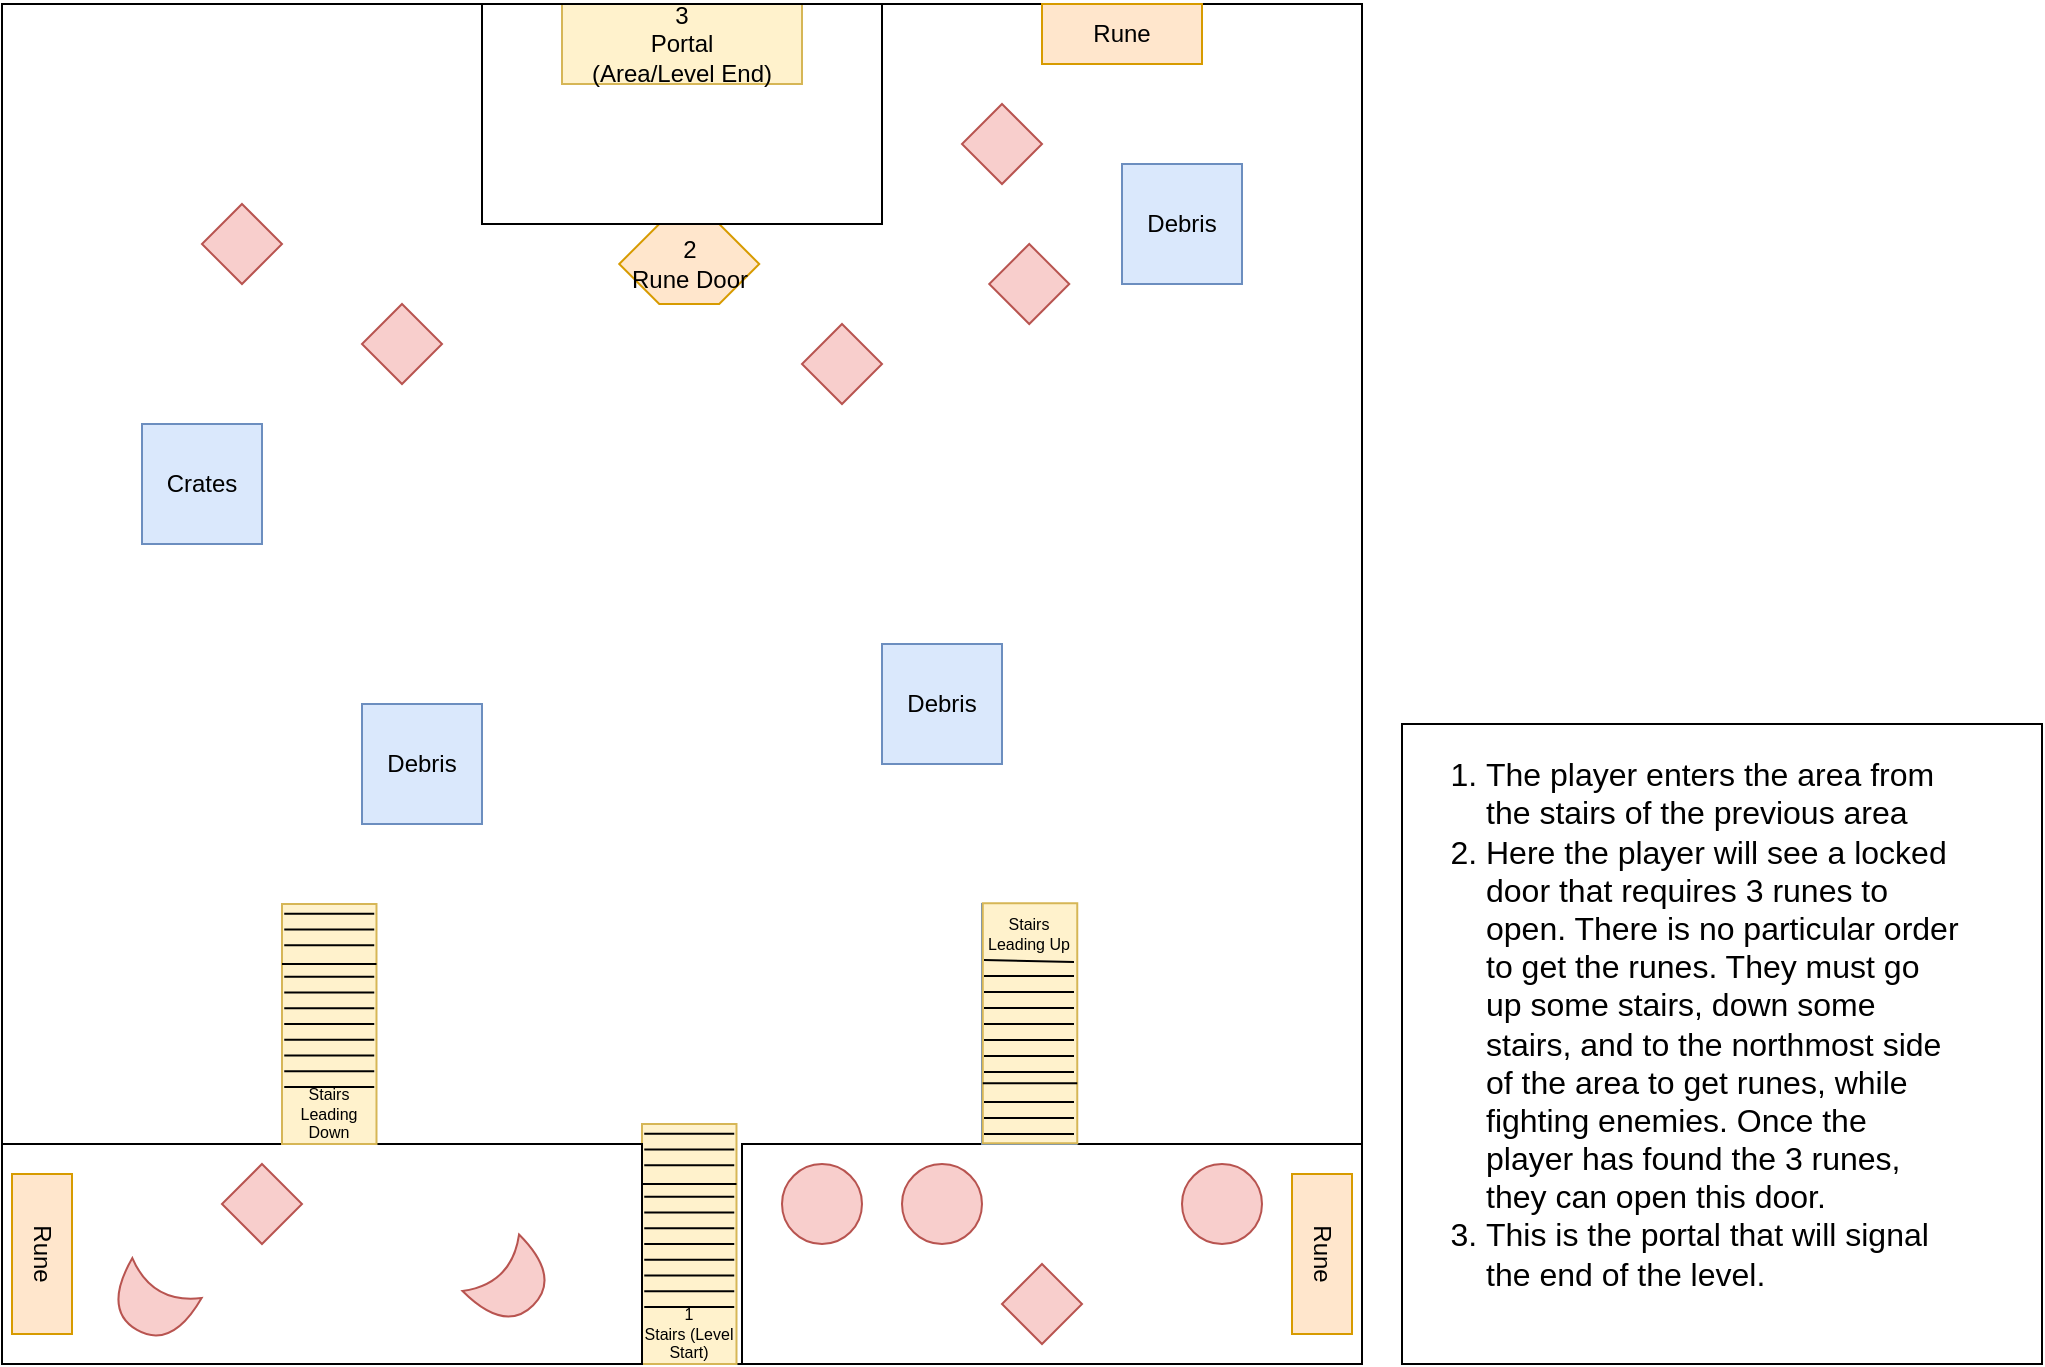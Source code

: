 <mxfile version="13.10.2" type="device"><diagram id="3Dx-tK0ZdMESNg3pMHyD" name="Page-1"><mxGraphModel dx="1422" dy="762" grid="1" gridSize="10" guides="1" tooltips="1" connect="1" arrows="1" fold="1" page="1" pageScale="1" pageWidth="850" pageHeight="1100" math="0" shadow="0"><root><mxCell id="0"/><mxCell id="1" parent="0"/><mxCell id="IYPR7Pq1cusIMS8rcqrR-2" value="" style="whiteSpace=wrap;html=1;aspect=fixed;fillColor=none;" vertex="1" parent="1"><mxGeometry x="80" y="40" width="680" height="680" as="geometry"/></mxCell><mxCell id="IYPR7Pq1cusIMS8rcqrR-18" value="" style="group" vertex="1" connectable="0" parent="1"><mxGeometry x="399.995" y="600" width="47.25" height="120" as="geometry"/></mxCell><mxCell id="IYPR7Pq1cusIMS8rcqrR-4" value="" style="rounded=0;whiteSpace=wrap;html=1;fillColor=#fff2cc;strokeColor=#d6b656;rotation=90;" vertex="1" parent="IYPR7Pq1cusIMS8rcqrR-18"><mxGeometry x="-36.375" y="36.375" width="120" height="47.25" as="geometry"/></mxCell><mxCell id="IYPR7Pq1cusIMS8rcqrR-5" value="" style="endArrow=none;html=1;exitX=0.25;exitY=1;exitDx=0;exitDy=0;entryX=0.25;entryY=0;entryDx=0;entryDy=0;" edge="1" parent="IYPR7Pq1cusIMS8rcqrR-18" source="IYPR7Pq1cusIMS8rcqrR-4" target="IYPR7Pq1cusIMS8rcqrR-4"><mxGeometry x="1.125" y="-3" width="50" height="50" as="geometry"><mxPoint x="8.625" y="20.625" as="sourcePoint"/><mxPoint x="46.125" y="60" as="targetPoint"/></mxGeometry></mxCell><mxCell id="IYPR7Pq1cusIMS8rcqrR-6" value="" style="endArrow=none;html=1;exitX=0.25;exitY=1;exitDx=0;exitDy=0;entryX=0.25;entryY=0;entryDx=0;entryDy=0;" edge="1" parent="IYPR7Pq1cusIMS8rcqrR-18"><mxGeometry x="1.125" y="-3" width="50" height="50" as="geometry"><mxPoint x="1.125" y="52.125" as="sourcePoint"/><mxPoint x="46.125" y="52.125" as="targetPoint"/></mxGeometry></mxCell><mxCell id="IYPR7Pq1cusIMS8rcqrR-7" value="" style="endArrow=none;html=1;exitX=0.25;exitY=1;exitDx=0;exitDy=0;entryX=0.25;entryY=0;entryDx=0;entryDy=0;" edge="1" parent="IYPR7Pq1cusIMS8rcqrR-18"><mxGeometry x="1.125" y="-3" width="50" height="50" as="geometry"><mxPoint x="1.125" y="91.5" as="sourcePoint"/><mxPoint x="46.125" y="91.5" as="targetPoint"/></mxGeometry></mxCell><mxCell id="IYPR7Pq1cusIMS8rcqrR-8" value="" style="endArrow=none;html=1;exitX=0.25;exitY=1;exitDx=0;exitDy=0;entryX=0.25;entryY=0;entryDx=0;entryDy=0;" edge="1" parent="IYPR7Pq1cusIMS8rcqrR-18"><mxGeometry x="1.125" y="-3" width="50" height="50" as="geometry"><mxPoint x="1.125" y="83.625" as="sourcePoint"/><mxPoint x="46.125" y="83.625" as="targetPoint"/></mxGeometry></mxCell><mxCell id="IYPR7Pq1cusIMS8rcqrR-9" value="" style="endArrow=none;html=1;exitX=0.25;exitY=1;exitDx=0;exitDy=0;entryX=0.25;entryY=0;entryDx=0;entryDy=0;" edge="1" parent="IYPR7Pq1cusIMS8rcqrR-18"><mxGeometry x="1.125" y="-3" width="50" height="50" as="geometry"><mxPoint x="1.125" y="75.75" as="sourcePoint"/><mxPoint x="46.125" y="75.75" as="targetPoint"/></mxGeometry></mxCell><mxCell id="IYPR7Pq1cusIMS8rcqrR-10" value="" style="endArrow=none;html=1;exitX=0.25;exitY=1;exitDx=0;exitDy=0;entryX=0.25;entryY=0;entryDx=0;entryDy=0;" edge="1" parent="IYPR7Pq1cusIMS8rcqrR-18"><mxGeometry x="1.125" y="-3" width="50" height="50" as="geometry"><mxPoint x="1.125" y="67.875" as="sourcePoint"/><mxPoint x="46.125" y="67.875" as="targetPoint"/></mxGeometry></mxCell><mxCell id="IYPR7Pq1cusIMS8rcqrR-11" value="" style="endArrow=none;html=1;exitX=0.25;exitY=1;exitDx=0;exitDy=0;entryX=0.25;entryY=0;entryDx=0;entryDy=0;" edge="1" parent="IYPR7Pq1cusIMS8rcqrR-18"><mxGeometry x="1.125" y="-3" width="50" height="50" as="geometry"><mxPoint x="1.125" y="44.25" as="sourcePoint"/><mxPoint x="46.125" y="44.25" as="targetPoint"/></mxGeometry></mxCell><mxCell id="IYPR7Pq1cusIMS8rcqrR-12" value="" style="endArrow=none;html=1;exitX=0.25;exitY=1;exitDx=0;exitDy=0;entryX=0.25;entryY=0;entryDx=0;entryDy=0;" edge="1" parent="IYPR7Pq1cusIMS8rcqrR-18"><mxGeometry x="1.125" y="-3" width="50" height="50" as="geometry"><mxPoint x="1.125" y="36.375" as="sourcePoint"/><mxPoint x="46.125" y="36.375" as="targetPoint"/></mxGeometry></mxCell><mxCell id="IYPR7Pq1cusIMS8rcqrR-13" value="" style="endArrow=none;html=1;exitX=0.25;exitY=1;exitDx=0;exitDy=0;entryX=0.25;entryY=0;entryDx=0;entryDy=0;" edge="1" parent="IYPR7Pq1cusIMS8rcqrR-18"><mxGeometry x="1.125" y="-3" width="50" height="50" as="geometry"><mxPoint x="1.125" y="20.625" as="sourcePoint"/><mxPoint x="46.125" y="20.625" as="targetPoint"/></mxGeometry></mxCell><mxCell id="IYPR7Pq1cusIMS8rcqrR-14" value="" style="endArrow=none;html=1;exitX=0.25;exitY=1;exitDx=0;exitDy=0;entryX=0.25;entryY=0;entryDx=0;entryDy=0;" edge="1" parent="IYPR7Pq1cusIMS8rcqrR-18"><mxGeometry x="1.125" y="-3" width="50" height="50" as="geometry"><mxPoint x="1.125" y="12.75" as="sourcePoint"/><mxPoint x="46.125" y="12.75" as="targetPoint"/></mxGeometry></mxCell><mxCell id="IYPR7Pq1cusIMS8rcqrR-15" value="" style="endArrow=none;html=1;exitX=0.25;exitY=1;exitDx=0;exitDy=0;entryX=0.25;entryY=0;entryDx=0;entryDy=0;" edge="1" parent="IYPR7Pq1cusIMS8rcqrR-18"><mxGeometry x="1.125" y="-3" width="50" height="50" as="geometry"><mxPoint x="1.125" y="4.875" as="sourcePoint"/><mxPoint x="46.125" y="4.875" as="targetPoint"/></mxGeometry></mxCell><mxCell id="IYPR7Pq1cusIMS8rcqrR-16" value="" style="endArrow=none;html=1;exitX=0.25;exitY=1;exitDx=0;exitDy=0;entryX=0.25;entryY=0;entryDx=0;entryDy=0;" edge="1" parent="IYPR7Pq1cusIMS8rcqrR-18"><mxGeometry x="1.125" y="-3" width="50" height="50" as="geometry"><mxPoint x="1.125" y="60" as="sourcePoint"/><mxPoint x="46.125" y="60" as="targetPoint"/></mxGeometry></mxCell><mxCell id="IYPR7Pq1cusIMS8rcqrR-17" value="&lt;font style=&quot;font-size: 8px&quot;&gt;1&lt;br style=&quot;font-size: 8px&quot;&gt;Stairs (Level Start)&lt;/font&gt;" style="text;html=1;strokeColor=none;fillColor=none;align=center;verticalAlign=middle;whiteSpace=wrap;rounded=0;fontSize=8;" vertex="1" parent="IYPR7Pq1cusIMS8rcqrR-18"><mxGeometry x="0.125" y="95" width="47" height="20" as="geometry"/></mxCell><mxCell id="IYPR7Pq1cusIMS8rcqrR-19" value="3&lt;br&gt;Portal&lt;br&gt;(Area/Level End)" style="rounded=0;whiteSpace=wrap;html=1;strokeColor=#d6b656;fillColor=#fff2cc;" vertex="1" parent="1"><mxGeometry x="360" y="40" width="120" height="40" as="geometry"/></mxCell><mxCell id="IYPR7Pq1cusIMS8rcqrR-21" value="2&lt;br&gt;Rune Door" style="shape=hexagon;perimeter=hexagonPerimeter2;whiteSpace=wrap;html=1;fixedSize=1;strokeColor=#d79b00;fillColor=#ffe6cc;rotation=0;" vertex="1" parent="1"><mxGeometry x="388.62" y="150" width="70" height="40" as="geometry"/></mxCell><mxCell id="IYPR7Pq1cusIMS8rcqrR-23" value="" style="rounded=0;whiteSpace=wrap;html=1;strokeColor=#000000;fillColor=none;" vertex="1" parent="1"><mxGeometry x="320" y="40" width="200" height="110" as="geometry"/></mxCell><mxCell id="IYPR7Pq1cusIMS8rcqrR-24" value="Rune" style="rounded=0;whiteSpace=wrap;html=1;fillColor=#ffe6cc;rotation=0;strokeColor=#d79b00;" vertex="1" parent="1"><mxGeometry x="600" y="40" width="80" height="30" as="geometry"/></mxCell><mxCell id="IYPR7Pq1cusIMS8rcqrR-26" value="" style="rounded=0;whiteSpace=wrap;html=1;" vertex="1" parent="1"><mxGeometry x="80" y="610" width="320" height="110" as="geometry"/></mxCell><mxCell id="IYPR7Pq1cusIMS8rcqrR-27" value="" style="rounded=0;whiteSpace=wrap;html=1;" vertex="1" parent="1"><mxGeometry x="450" y="610" width="310" height="110" as="geometry"/></mxCell><mxCell id="IYPR7Pq1cusIMS8rcqrR-44" value="" style="group;rotation=-180;fillColor=#dae8fc;strokeColor=#6c8ebf;" vertex="1" connectable="0" parent="1"><mxGeometry x="570.005" y="490" width="47.25" height="120" as="geometry"/></mxCell><mxCell id="IYPR7Pq1cusIMS8rcqrR-45" value="" style="rounded=0;whiteSpace=wrap;html=1;fillColor=#fff2cc;strokeColor=#d6b656;rotation=-90;" vertex="1" parent="IYPR7Pq1cusIMS8rcqrR-44"><mxGeometry x="-36" y="36" width="120" height="47.25" as="geometry"/></mxCell><mxCell id="IYPR7Pq1cusIMS8rcqrR-46" value="" style="endArrow=none;html=1;exitX=0.25;exitY=1;exitDx=0;exitDy=0;entryX=0.25;entryY=0;entryDx=0;entryDy=0;" edge="1" parent="IYPR7Pq1cusIMS8rcqrR-44" source="IYPR7Pq1cusIMS8rcqrR-45" target="IYPR7Pq1cusIMS8rcqrR-45"><mxGeometry x="-4" y="73" width="50" height="50" as="geometry"><mxPoint x="39" y="99" as="sourcePoint"/><mxPoint x="1" y="60" as="targetPoint"/></mxGeometry></mxCell><mxCell id="IYPR7Pq1cusIMS8rcqrR-47" value="" style="endArrow=none;html=1;exitX=0.25;exitY=1;exitDx=0;exitDy=0;entryX=0.25;entryY=0;entryDx=0;entryDy=0;" edge="1" parent="IYPR7Pq1cusIMS8rcqrR-44"><mxGeometry x="-4" y="73" width="50" height="50" as="geometry"><mxPoint x="46" y="68" as="sourcePoint"/><mxPoint x="1" y="68" as="targetPoint"/></mxGeometry></mxCell><mxCell id="IYPR7Pq1cusIMS8rcqrR-48" value="" style="endArrow=none;html=1;exitX=0.25;exitY=1;exitDx=0;exitDy=0;entryX=0.25;entryY=0;entryDx=0;entryDy=0;" edge="1" parent="IYPR7Pq1cusIMS8rcqrR-44"><mxGeometry x="-4" y="73" width="50" height="50" as="geometry"><mxPoint x="46" y="29" as="sourcePoint"/><mxPoint x="1" y="28" as="targetPoint"/></mxGeometry></mxCell><mxCell id="IYPR7Pq1cusIMS8rcqrR-49" value="" style="endArrow=none;html=1;exitX=0.25;exitY=1;exitDx=0;exitDy=0;entryX=0.25;entryY=0;entryDx=0;entryDy=0;" edge="1" parent="IYPR7Pq1cusIMS8rcqrR-44"><mxGeometry x="-4" y="73" width="50" height="50" as="geometry"><mxPoint x="46" y="36" as="sourcePoint"/><mxPoint x="1" y="36" as="targetPoint"/></mxGeometry></mxCell><mxCell id="IYPR7Pq1cusIMS8rcqrR-50" value="" style="endArrow=none;html=1;exitX=0.25;exitY=1;exitDx=0;exitDy=0;entryX=0.25;entryY=0;entryDx=0;entryDy=0;" edge="1" parent="IYPR7Pq1cusIMS8rcqrR-44"><mxGeometry x="-4" y="73" width="50" height="50" as="geometry"><mxPoint x="46" y="44" as="sourcePoint"/><mxPoint x="1" y="44" as="targetPoint"/></mxGeometry></mxCell><mxCell id="IYPR7Pq1cusIMS8rcqrR-51" value="" style="endArrow=none;html=1;exitX=0.25;exitY=1;exitDx=0;exitDy=0;entryX=0.25;entryY=0;entryDx=0;entryDy=0;" edge="1" parent="IYPR7Pq1cusIMS8rcqrR-44"><mxGeometry x="-4" y="73" width="50" height="50" as="geometry"><mxPoint x="46" y="52" as="sourcePoint"/><mxPoint x="1" y="52" as="targetPoint"/></mxGeometry></mxCell><mxCell id="IYPR7Pq1cusIMS8rcqrR-52" value="" style="endArrow=none;html=1;exitX=0.25;exitY=1;exitDx=0;exitDy=0;entryX=0.25;entryY=0;entryDx=0;entryDy=0;" edge="1" parent="IYPR7Pq1cusIMS8rcqrR-44"><mxGeometry x="-4" y="73" width="50" height="50" as="geometry"><mxPoint x="46" y="76" as="sourcePoint"/><mxPoint x="1" y="76" as="targetPoint"/></mxGeometry></mxCell><mxCell id="IYPR7Pq1cusIMS8rcqrR-53" value="" style="endArrow=none;html=1;exitX=0.25;exitY=1;exitDx=0;exitDy=0;entryX=0.25;entryY=0;entryDx=0;entryDy=0;" edge="1" parent="IYPR7Pq1cusIMS8rcqrR-44"><mxGeometry x="-4" y="73" width="50" height="50" as="geometry"><mxPoint x="46" y="84" as="sourcePoint"/><mxPoint x="1" y="84" as="targetPoint"/></mxGeometry></mxCell><mxCell id="IYPR7Pq1cusIMS8rcqrR-54" value="" style="endArrow=none;html=1;exitX=0.25;exitY=1;exitDx=0;exitDy=0;entryX=0.25;entryY=0;entryDx=0;entryDy=0;" edge="1" parent="IYPR7Pq1cusIMS8rcqrR-44"><mxGeometry x="-4" y="73" width="50" height="50" as="geometry"><mxPoint x="46" y="99" as="sourcePoint"/><mxPoint x="1" y="99" as="targetPoint"/></mxGeometry></mxCell><mxCell id="IYPR7Pq1cusIMS8rcqrR-55" value="" style="endArrow=none;html=1;exitX=0.25;exitY=1;exitDx=0;exitDy=0;entryX=0.25;entryY=0;entryDx=0;entryDy=0;" edge="1" parent="IYPR7Pq1cusIMS8rcqrR-44"><mxGeometry x="-4" y="73" width="50" height="50" as="geometry"><mxPoint x="46" y="107" as="sourcePoint"/><mxPoint x="1" y="107" as="targetPoint"/></mxGeometry></mxCell><mxCell id="IYPR7Pq1cusIMS8rcqrR-56" value="" style="endArrow=none;html=1;exitX=0.25;exitY=1;exitDx=0;exitDy=0;entryX=0.25;entryY=0;entryDx=0;entryDy=0;" edge="1" parent="IYPR7Pq1cusIMS8rcqrR-44"><mxGeometry x="-4" y="73" width="50" height="50" as="geometry"><mxPoint x="46" y="115" as="sourcePoint"/><mxPoint x="1" y="115" as="targetPoint"/></mxGeometry></mxCell><mxCell id="IYPR7Pq1cusIMS8rcqrR-57" value="" style="endArrow=none;html=1;exitX=0.25;exitY=1;exitDx=0;exitDy=0;entryX=0.25;entryY=0;entryDx=0;entryDy=0;" edge="1" parent="IYPR7Pq1cusIMS8rcqrR-44"><mxGeometry x="-4" y="73" width="50" height="50" as="geometry"><mxPoint x="46" y="60" as="sourcePoint"/><mxPoint x="1" y="60" as="targetPoint"/></mxGeometry></mxCell><mxCell id="IYPR7Pq1cusIMS8rcqrR-58" value="Stairs Leading Up" style="text;html=1;strokeColor=none;fillColor=none;align=center;verticalAlign=middle;whiteSpace=wrap;rounded=0;fontSize=8;rotation=0;" vertex="1" parent="IYPR7Pq1cusIMS8rcqrR-44"><mxGeometry y="5" width="47" height="20" as="geometry"/></mxCell><mxCell id="IYPR7Pq1cusIMS8rcqrR-60" value="" style="group" vertex="1" connectable="0" parent="1"><mxGeometry x="219.995" y="490" width="47.25" height="120" as="geometry"/></mxCell><mxCell id="IYPR7Pq1cusIMS8rcqrR-61" value="" style="rounded=0;whiteSpace=wrap;html=1;fillColor=#fff2cc;strokeColor=#d6b656;rotation=90;" vertex="1" parent="IYPR7Pq1cusIMS8rcqrR-60"><mxGeometry x="-36.375" y="36.375" width="120" height="47.25" as="geometry"/></mxCell><mxCell id="IYPR7Pq1cusIMS8rcqrR-62" value="" style="endArrow=none;html=1;exitX=0.25;exitY=1;exitDx=0;exitDy=0;entryX=0.25;entryY=0;entryDx=0;entryDy=0;" edge="1" parent="IYPR7Pq1cusIMS8rcqrR-60" source="IYPR7Pq1cusIMS8rcqrR-61" target="IYPR7Pq1cusIMS8rcqrR-61"><mxGeometry x="1.125" y="-3" width="50" height="50" as="geometry"><mxPoint x="8.625" y="20.625" as="sourcePoint"/><mxPoint x="46.125" y="60" as="targetPoint"/></mxGeometry></mxCell><mxCell id="IYPR7Pq1cusIMS8rcqrR-63" value="" style="endArrow=none;html=1;exitX=0.25;exitY=1;exitDx=0;exitDy=0;entryX=0.25;entryY=0;entryDx=0;entryDy=0;" edge="1" parent="IYPR7Pq1cusIMS8rcqrR-60"><mxGeometry x="1.125" y="-3" width="50" height="50" as="geometry"><mxPoint x="1.125" y="52.125" as="sourcePoint"/><mxPoint x="46.125" y="52.125" as="targetPoint"/></mxGeometry></mxCell><mxCell id="IYPR7Pq1cusIMS8rcqrR-64" value="" style="endArrow=none;html=1;exitX=0.25;exitY=1;exitDx=0;exitDy=0;entryX=0.25;entryY=0;entryDx=0;entryDy=0;" edge="1" parent="IYPR7Pq1cusIMS8rcqrR-60"><mxGeometry x="1.125" y="-3" width="50" height="50" as="geometry"><mxPoint x="1.125" y="91.5" as="sourcePoint"/><mxPoint x="46.125" y="91.5" as="targetPoint"/></mxGeometry></mxCell><mxCell id="IYPR7Pq1cusIMS8rcqrR-65" value="" style="endArrow=none;html=1;exitX=0.25;exitY=1;exitDx=0;exitDy=0;entryX=0.25;entryY=0;entryDx=0;entryDy=0;" edge="1" parent="IYPR7Pq1cusIMS8rcqrR-60"><mxGeometry x="1.125" y="-3" width="50" height="50" as="geometry"><mxPoint x="1.125" y="83.625" as="sourcePoint"/><mxPoint x="46.125" y="83.625" as="targetPoint"/></mxGeometry></mxCell><mxCell id="IYPR7Pq1cusIMS8rcqrR-66" value="" style="endArrow=none;html=1;exitX=0.25;exitY=1;exitDx=0;exitDy=0;entryX=0.25;entryY=0;entryDx=0;entryDy=0;" edge="1" parent="IYPR7Pq1cusIMS8rcqrR-60"><mxGeometry x="1.125" y="-3" width="50" height="50" as="geometry"><mxPoint x="1.125" y="75.75" as="sourcePoint"/><mxPoint x="46.125" y="75.75" as="targetPoint"/></mxGeometry></mxCell><mxCell id="IYPR7Pq1cusIMS8rcqrR-67" value="" style="endArrow=none;html=1;exitX=0.25;exitY=1;exitDx=0;exitDy=0;entryX=0.25;entryY=0;entryDx=0;entryDy=0;" edge="1" parent="IYPR7Pq1cusIMS8rcqrR-60"><mxGeometry x="1.125" y="-3" width="50" height="50" as="geometry"><mxPoint x="1.125" y="67.875" as="sourcePoint"/><mxPoint x="46.125" y="67.875" as="targetPoint"/></mxGeometry></mxCell><mxCell id="IYPR7Pq1cusIMS8rcqrR-68" value="" style="endArrow=none;html=1;exitX=0.25;exitY=1;exitDx=0;exitDy=0;entryX=0.25;entryY=0;entryDx=0;entryDy=0;" edge="1" parent="IYPR7Pq1cusIMS8rcqrR-60"><mxGeometry x="1.125" y="-3" width="50" height="50" as="geometry"><mxPoint x="1.125" y="44.25" as="sourcePoint"/><mxPoint x="46.125" y="44.25" as="targetPoint"/></mxGeometry></mxCell><mxCell id="IYPR7Pq1cusIMS8rcqrR-69" value="" style="endArrow=none;html=1;exitX=0.25;exitY=1;exitDx=0;exitDy=0;entryX=0.25;entryY=0;entryDx=0;entryDy=0;" edge="1" parent="IYPR7Pq1cusIMS8rcqrR-60"><mxGeometry x="1.125" y="-3" width="50" height="50" as="geometry"><mxPoint x="1.125" y="36.375" as="sourcePoint"/><mxPoint x="46.125" y="36.375" as="targetPoint"/></mxGeometry></mxCell><mxCell id="IYPR7Pq1cusIMS8rcqrR-70" value="" style="endArrow=none;html=1;exitX=0.25;exitY=1;exitDx=0;exitDy=0;entryX=0.25;entryY=0;entryDx=0;entryDy=0;" edge="1" parent="IYPR7Pq1cusIMS8rcqrR-60"><mxGeometry x="1.125" y="-3" width="50" height="50" as="geometry"><mxPoint x="1.125" y="20.625" as="sourcePoint"/><mxPoint x="46.125" y="20.625" as="targetPoint"/></mxGeometry></mxCell><mxCell id="IYPR7Pq1cusIMS8rcqrR-71" value="" style="endArrow=none;html=1;exitX=0.25;exitY=1;exitDx=0;exitDy=0;entryX=0.25;entryY=0;entryDx=0;entryDy=0;" edge="1" parent="IYPR7Pq1cusIMS8rcqrR-60"><mxGeometry x="1.125" y="-3" width="50" height="50" as="geometry"><mxPoint x="1.125" y="12.75" as="sourcePoint"/><mxPoint x="46.125" y="12.75" as="targetPoint"/></mxGeometry></mxCell><mxCell id="IYPR7Pq1cusIMS8rcqrR-72" value="" style="endArrow=none;html=1;exitX=0.25;exitY=1;exitDx=0;exitDy=0;entryX=0.25;entryY=0;entryDx=0;entryDy=0;" edge="1" parent="IYPR7Pq1cusIMS8rcqrR-60"><mxGeometry x="1.125" y="-3" width="50" height="50" as="geometry"><mxPoint x="1.125" y="4.875" as="sourcePoint"/><mxPoint x="46.125" y="4.875" as="targetPoint"/></mxGeometry></mxCell><mxCell id="IYPR7Pq1cusIMS8rcqrR-73" value="" style="endArrow=none;html=1;exitX=0.25;exitY=1;exitDx=0;exitDy=0;entryX=0.25;entryY=0;entryDx=0;entryDy=0;" edge="1" parent="IYPR7Pq1cusIMS8rcqrR-60"><mxGeometry x="1.125" y="-3" width="50" height="50" as="geometry"><mxPoint x="1.125" y="60" as="sourcePoint"/><mxPoint x="46.125" y="60" as="targetPoint"/></mxGeometry></mxCell><mxCell id="IYPR7Pq1cusIMS8rcqrR-74" value="Stairs Leading Down" style="text;html=1;strokeColor=none;fillColor=none;align=center;verticalAlign=middle;whiteSpace=wrap;rounded=0;fontSize=8;" vertex="1" parent="IYPR7Pq1cusIMS8rcqrR-60"><mxGeometry x="0.125" y="95" width="47" height="20" as="geometry"/></mxCell><mxCell id="IYPR7Pq1cusIMS8rcqrR-75" value="Rune" style="rounded=0;whiteSpace=wrap;html=1;fillColor=#ffe6cc;rotation=90;strokeColor=#d79b00;" vertex="1" parent="1"><mxGeometry x="700" y="650" width="80" height="30" as="geometry"/></mxCell><mxCell id="IYPR7Pq1cusIMS8rcqrR-76" value="Debris" style="whiteSpace=wrap;html=1;aspect=fixed;fillColor=#dae8fc;strokeColor=#6c8ebf;" vertex="1" parent="1"><mxGeometry x="260" y="390" width="60" height="60" as="geometry"/></mxCell><mxCell id="IYPR7Pq1cusIMS8rcqrR-77" value="Debris" style="whiteSpace=wrap;html=1;aspect=fixed;fillColor=#dae8fc;strokeColor=#6c8ebf;" vertex="1" parent="1"><mxGeometry x="520" y="360" width="60" height="60" as="geometry"/></mxCell><mxCell id="IYPR7Pq1cusIMS8rcqrR-78" value="Crates" style="whiteSpace=wrap;html=1;aspect=fixed;fillColor=#dae8fc;strokeColor=#6c8ebf;" vertex="1" parent="1"><mxGeometry x="150" y="250" width="60" height="60" as="geometry"/></mxCell><mxCell id="IYPR7Pq1cusIMS8rcqrR-79" value="Debris" style="whiteSpace=wrap;html=1;aspect=fixed;fillColor=#dae8fc;strokeColor=#6c8ebf;" vertex="1" parent="1"><mxGeometry x="640" y="120" width="60" height="60" as="geometry"/></mxCell><mxCell id="IYPR7Pq1cusIMS8rcqrR-80" value="" style="shape=xor;whiteSpace=wrap;html=1;fillColor=#f8cecc;strokeColor=#b85450;rotation=45;" vertex="1" parent="1"><mxGeometry x="320" y="660" width="30" height="40" as="geometry"/></mxCell><mxCell id="IYPR7Pq1cusIMS8rcqrR-81" value="" style="shape=xor;whiteSpace=wrap;html=1;fillColor=#f8cecc;strokeColor=#b85450;rotation=120;" vertex="1" parent="1"><mxGeometry x="140" y="670" width="30" height="40" as="geometry"/></mxCell><mxCell id="IYPR7Pq1cusIMS8rcqrR-82" value="" style="ellipse;whiteSpace=wrap;html=1;aspect=fixed;fillColor=#f8cecc;strokeColor=#b85450;" vertex="1" parent="1"><mxGeometry x="670" y="620" width="40" height="40" as="geometry"/></mxCell><mxCell id="IYPR7Pq1cusIMS8rcqrR-83" value="" style="ellipse;whiteSpace=wrap;html=1;aspect=fixed;fillColor=#f8cecc;strokeColor=#b85450;" vertex="1" parent="1"><mxGeometry x="470" y="620" width="40" height="40" as="geometry"/></mxCell><mxCell id="IYPR7Pq1cusIMS8rcqrR-84" value="" style="ellipse;whiteSpace=wrap;html=1;aspect=fixed;fillColor=#f8cecc;strokeColor=#b85450;" vertex="1" parent="1"><mxGeometry x="530" y="620" width="40" height="40" as="geometry"/></mxCell><mxCell id="IYPR7Pq1cusIMS8rcqrR-85" value="" style="rhombus;whiteSpace=wrap;html=1;fillColor=#f8cecc;strokeColor=#b85450;" vertex="1" parent="1"><mxGeometry x="560" y="90" width="40" height="40" as="geometry"/></mxCell><mxCell id="IYPR7Pq1cusIMS8rcqrR-86" value="" style="rhombus;whiteSpace=wrap;html=1;fillColor=#f8cecc;strokeColor=#b85450;" vertex="1" parent="1"><mxGeometry x="573.63" y="160" width="40" height="40" as="geometry"/></mxCell><mxCell id="IYPR7Pq1cusIMS8rcqrR-87" value="" style="rhombus;whiteSpace=wrap;html=1;fillColor=#f8cecc;strokeColor=#b85450;" vertex="1" parent="1"><mxGeometry x="480" y="200" width="40" height="40" as="geometry"/></mxCell><mxCell id="IYPR7Pq1cusIMS8rcqrR-88" value="" style="rhombus;whiteSpace=wrap;html=1;fillColor=#f8cecc;strokeColor=#b85450;" vertex="1" parent="1"><mxGeometry x="179.99" y="140" width="40" height="40" as="geometry"/></mxCell><mxCell id="IYPR7Pq1cusIMS8rcqrR-89" value="" style="rhombus;whiteSpace=wrap;html=1;fillColor=#f8cecc;strokeColor=#b85450;" vertex="1" parent="1"><mxGeometry x="260" y="190" width="40" height="40" as="geometry"/></mxCell><mxCell id="IYPR7Pq1cusIMS8rcqrR-25" value="Rune" style="rounded=0;whiteSpace=wrap;html=1;fillColor=#ffe6cc;rotation=90;strokeColor=#d79b00;" vertex="1" parent="1"><mxGeometry x="60" y="650" width="80" height="30" as="geometry"/></mxCell><mxCell id="IYPR7Pq1cusIMS8rcqrR-90" value="" style="rhombus;whiteSpace=wrap;html=1;fillColor=#f8cecc;strokeColor=#b85450;" vertex="1" parent="1"><mxGeometry x="189.99" y="620" width="40" height="40" as="geometry"/></mxCell><mxCell id="IYPR7Pq1cusIMS8rcqrR-91" value="" style="rhombus;whiteSpace=wrap;html=1;fillColor=#f8cecc;strokeColor=#b85450;" vertex="1" parent="1"><mxGeometry x="580" y="670" width="40" height="40" as="geometry"/></mxCell><mxCell id="IYPR7Pq1cusIMS8rcqrR-92" value="" style="whiteSpace=wrap;html=1;aspect=fixed;" vertex="1" parent="1"><mxGeometry x="780" y="400" width="320" height="320" as="geometry"/></mxCell><mxCell id="IYPR7Pq1cusIMS8rcqrR-93" value="&lt;ol style=&quot;font-size: 16px;&quot;&gt;&lt;li style=&quot;font-size: 16px;&quot;&gt;The player enters the area from the stairs of the previous area&lt;/li&gt;&lt;li style=&quot;font-size: 16px;&quot;&gt;Here the player will see a locked door that requires 3 runes to open. There is no particular order to get the runes. They must go up some stairs, down some stairs, and to the northmost side of the area to get runes, while fighting enemies. Once the player has found the 3 runes, they can open this door.&lt;/li&gt;&lt;li style=&quot;font-size: 16px;&quot;&gt;This is the portal that will signal the end of the level.&lt;/li&gt;&lt;/ol&gt;" style="text;html=1;strokeColor=none;fillColor=none;align=left;verticalAlign=middle;whiteSpace=wrap;rounded=0;fontSize=16;" vertex="1" parent="1"><mxGeometry x="780" y="540" width="280" height="20" as="geometry"/></mxCell></root></mxGraphModel></diagram></mxfile>